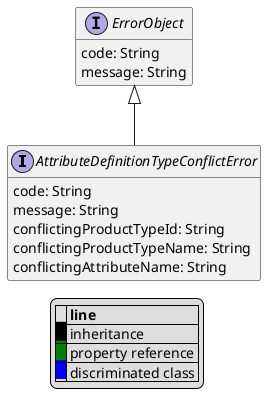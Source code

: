 @startuml

hide empty fields
hide empty methods
legend
|= |= line |
|<back:black>   </back>| inheritance |
|<back:green>   </back>| property reference |
|<back:blue>   </back>| discriminated class |
endlegend
interface AttributeDefinitionTypeConflictError [[AttributeDefinitionTypeConflictError.svg]] extends ErrorObject {
    code: String
    message: String
    conflictingProductTypeId: String
    conflictingProductTypeName: String
    conflictingAttributeName: String
}
interface ErrorObject [[ErrorObject.svg]]  {
    code: String
    message: String
}





@enduml
